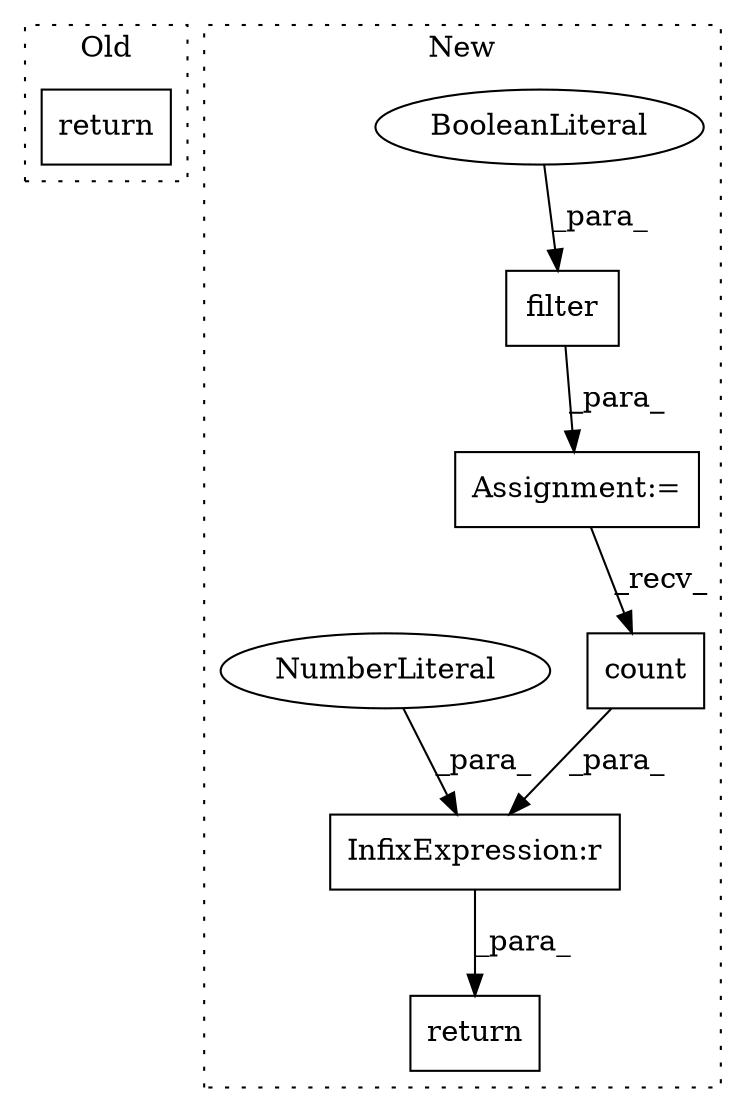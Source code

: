 digraph G {
subgraph cluster0 {
1 [label="return" a="41" s="22944" l="7" shape="box"];
label = "Old";
style="dotted";
}
subgraph cluster1 {
2 [label="count" a="32" s="22845" l="7" shape="box"];
3 [label="return" a="41" s="22811" l="7" shape="box"];
4 [label="filter" a="32" s="22690,22718" l="7,1" shape="box"];
5 [label="BooleanLiteral" a="9" s="22697" l="4" shape="ellipse"];
6 [label="InfixExpression:r" a="27" s="22852" l="4" shape="box"];
7 [label="NumberLiteral" a="34" s="22856" l="1" shape="ellipse"];
8 [label="Assignment:=" a="7" s="22669" l="1" shape="box"];
label = "New";
style="dotted";
}
2 -> 6 [label="_para_"];
4 -> 8 [label="_para_"];
5 -> 4 [label="_para_"];
6 -> 3 [label="_para_"];
7 -> 6 [label="_para_"];
8 -> 2 [label="_recv_"];
}